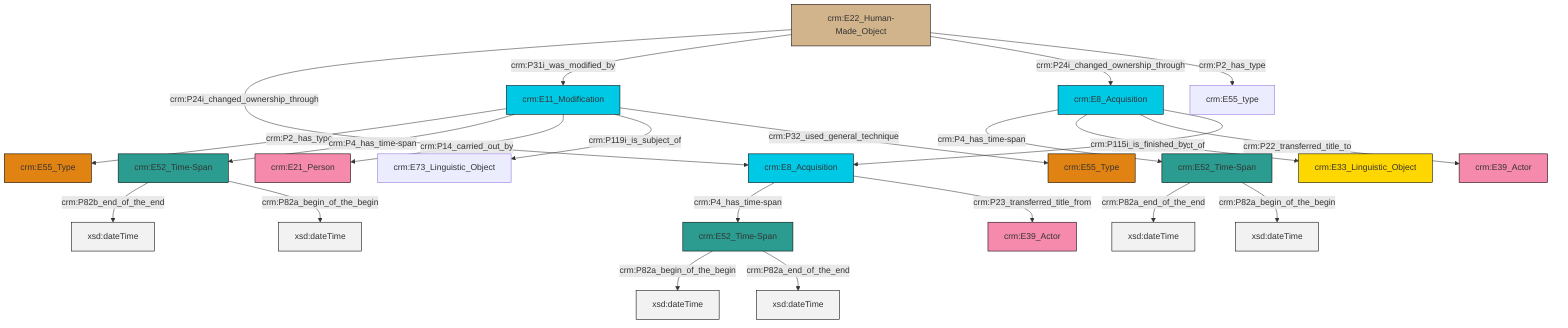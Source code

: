 graph TD
classDef Literal fill:#f2f2f2,stroke:#000000;
classDef CRM_Entity fill:#FFFFFF,stroke:#000000;
classDef Temporal_Entity fill:#00C9E6, stroke:#000000;
classDef Type fill:#E18312, stroke:#000000;
classDef Time-Span fill:#2C9C91, stroke:#000000;
classDef Appellation fill:#FFEB7F, stroke:#000000;
classDef Place fill:#008836, stroke:#000000;
classDef Persistent_Item fill:#B266B2, stroke:#000000;
classDef Conceptual_Object fill:#FFD700, stroke:#000000;
classDef Physical_Thing fill:#D2B48C, stroke:#000000;
classDef Actor fill:#f58aad, stroke:#000000;
classDef PC_Classes fill:#4ce600, stroke:#000000;
classDef Multi fill:#cccccc,stroke:#000000;

0["crm:E52_Time-Span"]:::Time-Span -->|crm:P82b_end_of_the_end| 1[xsd:dateTime]:::Literal
2["crm:E52_Time-Span"]:::Time-Span -->|crm:P82a_begin_of_the_begin| 3[xsd:dateTime]:::Literal
4["crm:E11_Modification"]:::Temporal_Entity -->|crm:P2_has_type| 5["crm:E55_Type"]:::Type
0["crm:E52_Time-Span"]:::Time-Span -->|crm:P82a_begin_of_the_begin| 7[xsd:dateTime]:::Literal
8["crm:E8_Acquisition"]:::Temporal_Entity -->|crm:P4_has_time-span| 2["crm:E52_Time-Span"]:::Time-Span
9["crm:E8_Acquisition"]:::Temporal_Entity -->|crm:P4_has_time-span| 10["crm:E52_Time-Span"]:::Time-Span
4["crm:E11_Modification"]:::Temporal_Entity -->|crm:P4_has_time-span| 0["crm:E52_Time-Span"]:::Time-Span
9["crm:E8_Acquisition"]:::Temporal_Entity -->|crm:P129i_is_subject_of| 15["crm:E33_Linguistic_Object"]:::Conceptual_Object
9["crm:E8_Acquisition"]:::Temporal_Entity -->|crm:P22_transferred_title_to| 17["crm:E39_Actor"]:::Actor
18["crm:E22_Human-Made_Object"]:::Physical_Thing -->|crm:P24i_changed_ownership_through| 8["crm:E8_Acquisition"]:::Temporal_Entity
18["crm:E22_Human-Made_Object"]:::Physical_Thing -->|crm:P31i_was_modified_by| 4["crm:E11_Modification"]:::Temporal_Entity
4["crm:E11_Modification"]:::Temporal_Entity -->|crm:P14_carried_out_by| 13["crm:E21_Person"]:::Actor
9["crm:E8_Acquisition"]:::Temporal_Entity -->|crm:P115i_is_finished_by| 8["crm:E8_Acquisition"]:::Temporal_Entity
4["crm:E11_Modification"]:::Temporal_Entity -->|crm:P119i_is_subject_of| 21["crm:E73_Linguistic_Object"]:::Default
18["crm:E22_Human-Made_Object"]:::Physical_Thing -->|crm:P24i_changed_ownership_through| 9["crm:E8_Acquisition"]:::Temporal_Entity
18["crm:E22_Human-Made_Object"]:::Physical_Thing -->|crm:P2_has_type| 11["crm:E55_type"]:::Default
8["crm:E8_Acquisition"]:::Temporal_Entity -->|crm:P23_transferred_title_from| 26["crm:E39_Actor"]:::Actor
10["crm:E52_Time-Span"]:::Time-Span -->|crm:P82a_end_of_the_end| 29[xsd:dateTime]:::Literal
4["crm:E11_Modification"]:::Temporal_Entity -->|crm:P32_used_general_technique| 30["crm:E55_Type"]:::Type
2["crm:E52_Time-Span"]:::Time-Span -->|crm:P82a_end_of_the_end| 34[xsd:dateTime]:::Literal
10["crm:E52_Time-Span"]:::Time-Span -->|crm:P82a_begin_of_the_begin| 35[xsd:dateTime]:::Literal